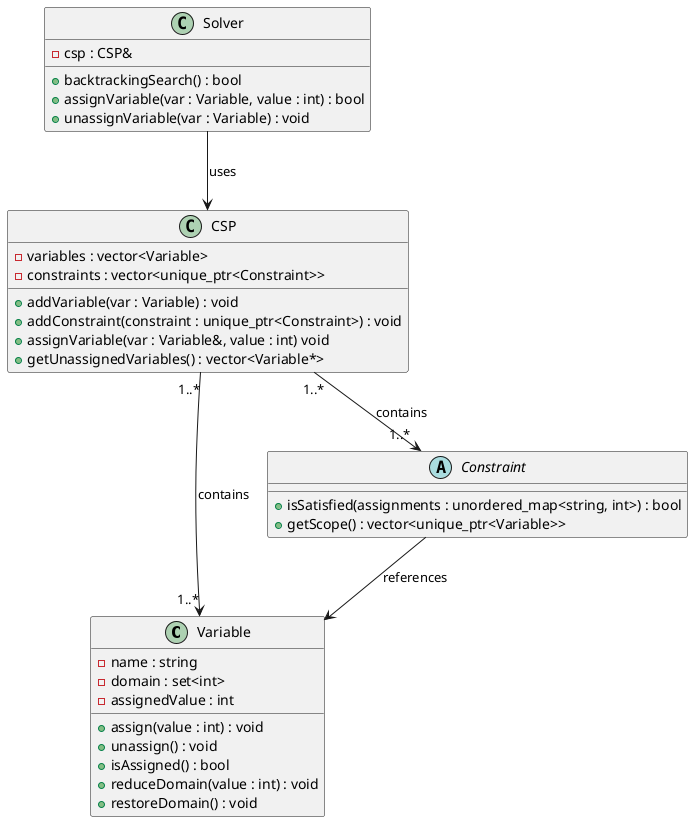@startuml

class Variable {
    - name : string
    - domain : set<int>
    - assignedValue : int
    + assign(value : int) : void
    + unassign() : void
    + isAssigned() : bool
    + reduceDomain(value : int) : void
    + restoreDomain() : void
}

abstract class Constraint {
    + isSatisfied(assignments : unordered_map<string, int>) : bool
    + getScope() : vector<unique_ptr<Variable>>
}

class CSP {
    - variables : vector<Variable>
    - constraints : vector<unique_ptr<Constraint>>
    + addVariable(var : Variable) : void
    + addConstraint(constraint : unique_ptr<Constraint>) : void
    + assignVariable(var : Variable&, value : int) void
    + getUnassignedVariables() : vector<Variable*>
}

class Solver {
    - csp : CSP&
    + backtrackingSearch() : bool
    + assignVariable(var : Variable, value : int) : bool
    + unassignVariable(var : Variable) : void
}

CSP "1..*" --> "1..*" Variable : contains
CSP "1..*" --> "1..*" Constraint : contains
Solver --> CSP : uses
Constraint --> Variable : references

@enduml
